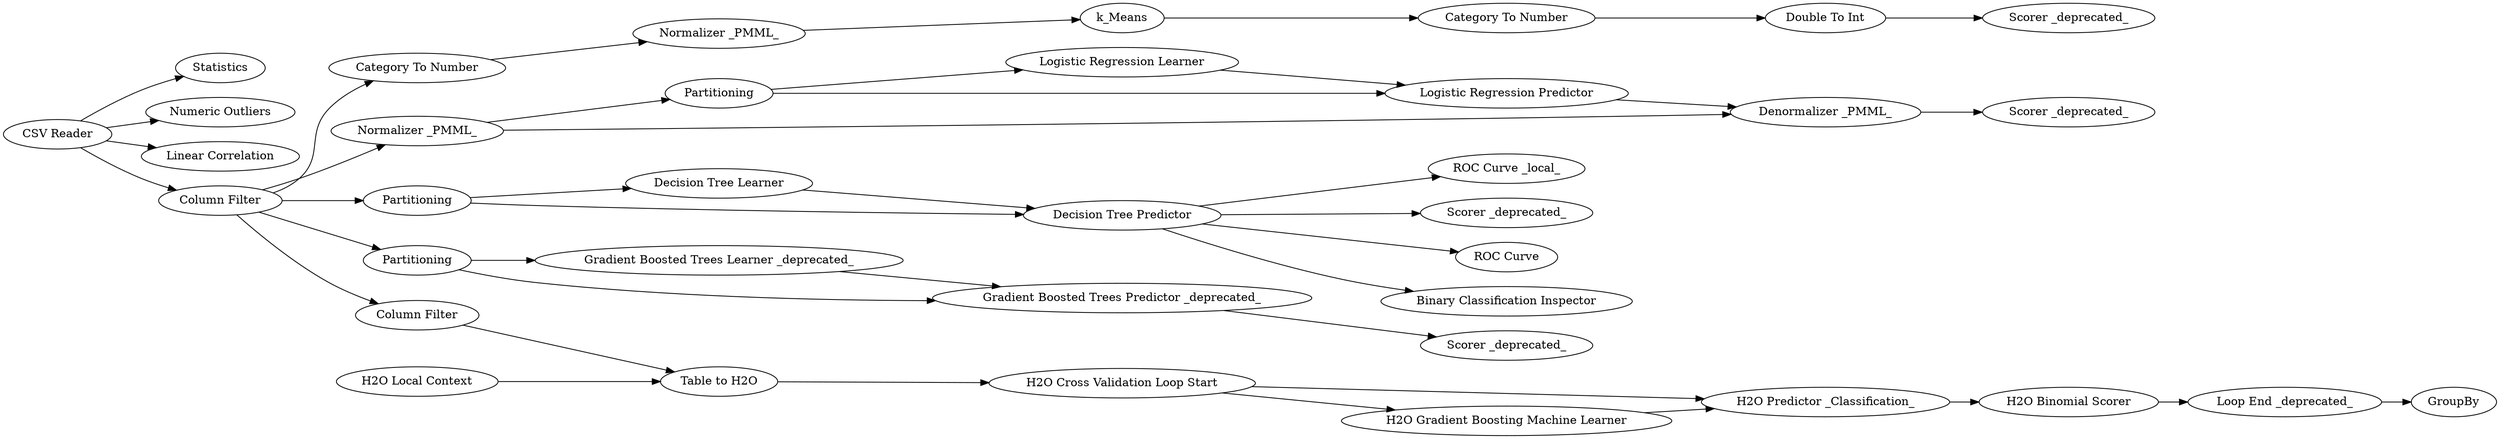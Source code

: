 digraph {
	3 [label=Statistics]
	6 [label="Numeric Outliers"]
	7 [label="Linear Correlation"]
	10 [label="ROC Curve _local_"]
	12 [label="H2O Local Context"]
	19 [label="Category To Number"]
	32 [label="Category To Number"]
	35 [label=k_Means]
	52 [label="Loop End _deprecated_"]
	53 [label=GroupBy]
	54 [label="H2O Cross Validation Loop Start"]
	56 [label="H2O Predictor _Classification_"]
	293 [label="Scorer _deprecated_"]
	294 [label=Partitioning]
	296 [label="Logistic Regression Learner"]
	316 [label="Normalizer _PMML_"]
	322 [label="Logistic Regression Predictor"]
	323 [label="Denormalizer _PMML_"]
	324 [label="Decision Tree Learner"]
	325 [label="Decision Tree Predictor"]
	326 [label="Column Filter"]
	328 [label=Partitioning]
	329 [label="Gradient Boosted Trees Learner _deprecated_"]
	330 [label=Partitioning]
	336 [label="Gradient Boosted Trees Predictor _deprecated_"]
	337 [label="Scorer _deprecated_"]
	338 [label="Table to H2O"]
	339 [label="H2O Binomial Scorer"]
	340 [label="CSV Reader"]
	341 [label="H2O Gradient Boosting Machine Learner"]
	342 [label="Scorer _deprecated_"]
	343 [label="Column Filter"]
	344 [label="Double To Int"]
	346 [label="Normalizer _PMML_"]
	348 [label="Scorer _deprecated_"]
	349 [label="ROC Curve"]
	371 [label="Binary Classification Inspector"]
	12 -> 338
	19 -> 346
	32 -> 344
	35 -> 32
	52 -> 53
	54 -> 56
	54 -> 341
	56 -> 339
	294 -> 296
	294 -> 322
	296 -> 322
	316 -> 294
	316 -> 323
	322 -> 323
	323 -> 293
	324 -> 325
	325 -> 10
	325 -> 342
	325 -> 349
	325 -> 371
	326 -> 330
	326 -> 328
	326 -> 343
	326 -> 19
	326 -> 316
	328 -> 324
	328 -> 325
	329 -> 336
	330 -> 329
	330 -> 336
	336 -> 337
	338 -> 54
	339 -> 52
	340 -> 6
	340 -> 326
	340 -> 7
	340 -> 3
	341 -> 56
	343 -> 338
	344 -> 348
	346 -> 35
	rankdir=LR
}
